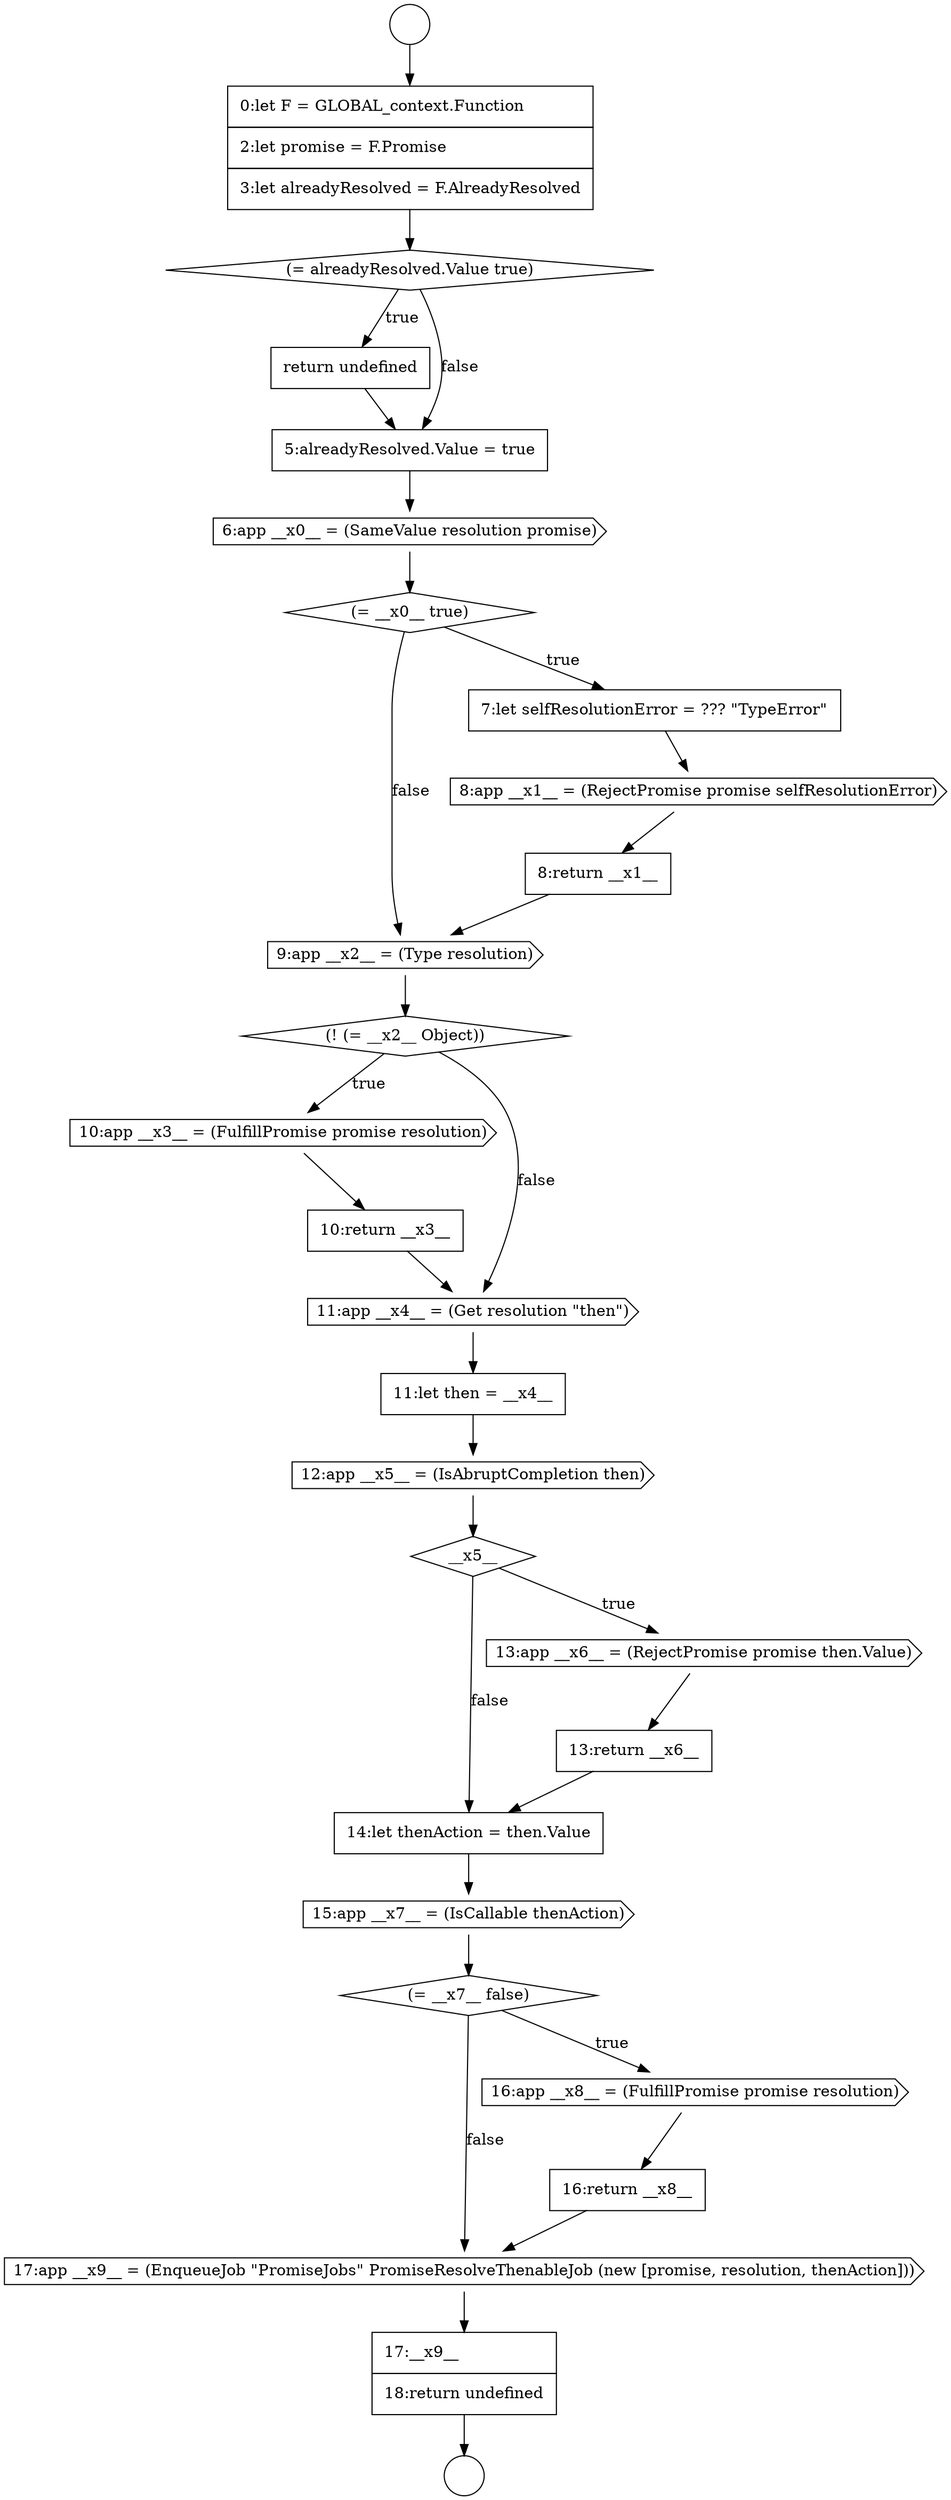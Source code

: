 digraph {
  node17473 [shape=cds, label=<<font color="black">10:app __x3__ = (FulfillPromise promise resolution)</font>> color="black" fillcolor="white" style=filled]
  node17481 [shape=none, margin=0, label=<<font color="black">
    <table border="0" cellborder="1" cellspacing="0" cellpadding="10">
      <tr><td align="left">14:let thenAction = then.Value</td></tr>
    </table>
  </font>> color="black" fillcolor="white" style=filled]
  node17466 [shape=cds, label=<<font color="black">6:app __x0__ = (SameValue resolution promise)</font>> color="black" fillcolor="white" style=filled]
  node17485 [shape=none, margin=0, label=<<font color="black">
    <table border="0" cellborder="1" cellspacing="0" cellpadding="10">
      <tr><td align="left">16:return __x8__</td></tr>
    </table>
  </font>> color="black" fillcolor="white" style=filled]
  node17470 [shape=none, margin=0, label=<<font color="black">
    <table border="0" cellborder="1" cellspacing="0" cellpadding="10">
      <tr><td align="left">8:return __x1__</td></tr>
    </table>
  </font>> color="black" fillcolor="white" style=filled]
  node17486 [shape=cds, label=<<font color="black">17:app __x9__ = (EnqueueJob &quot;PromiseJobs&quot; PromiseResolveThenableJob (new [promise, resolution, thenAction]))</font>> color="black" fillcolor="white" style=filled]
  node17467 [shape=diamond, label=<<font color="black">(= __x0__ true)</font>> color="black" fillcolor="white" style=filled]
  node17477 [shape=cds, label=<<font color="black">12:app __x5__ = (IsAbruptCompletion then)</font>> color="black" fillcolor="white" style=filled]
  node17462 [shape=none, margin=0, label=<<font color="black">
    <table border="0" cellborder="1" cellspacing="0" cellpadding="10">
      <tr><td align="left">0:let F = GLOBAL_context.Function</td></tr>
      <tr><td align="left">2:let promise = F.Promise</td></tr>
      <tr><td align="left">3:let alreadyResolved = F.AlreadyResolved</td></tr>
    </table>
  </font>> color="black" fillcolor="white" style=filled]
  node17478 [shape=diamond, label=<<font color="black">__x5__</font>> color="black" fillcolor="white" style=filled]
  node17482 [shape=cds, label=<<font color="black">15:app __x7__ = (IsCallable thenAction)</font>> color="black" fillcolor="white" style=filled]
  node17471 [shape=cds, label=<<font color="black">9:app __x2__ = (Type resolution)</font>> color="black" fillcolor="white" style=filled]
  node17468 [shape=none, margin=0, label=<<font color="black">
    <table border="0" cellborder="1" cellspacing="0" cellpadding="10">
      <tr><td align="left">7:let selfResolutionError = ??? &quot;TypeError&quot;</td></tr>
    </table>
  </font>> color="black" fillcolor="white" style=filled]
  node17480 [shape=none, margin=0, label=<<font color="black">
    <table border="0" cellborder="1" cellspacing="0" cellpadding="10">
      <tr><td align="left">13:return __x6__</td></tr>
    </table>
  </font>> color="black" fillcolor="white" style=filled]
  node17461 [shape=circle label=" " color="black" fillcolor="white" style=filled]
  node17483 [shape=diamond, label=<<font color="black">(= __x7__ false)</font>> color="black" fillcolor="white" style=filled]
  node17479 [shape=cds, label=<<font color="black">13:app __x6__ = (RejectPromise promise then.Value)</font>> color="black" fillcolor="white" style=filled]
  node17464 [shape=none, margin=0, label=<<font color="black">
    <table border="0" cellborder="1" cellspacing="0" cellpadding="10">
      <tr><td align="left">return undefined</td></tr>
    </table>
  </font>> color="black" fillcolor="white" style=filled]
  node17469 [shape=cds, label=<<font color="black">8:app __x1__ = (RejectPromise promise selfResolutionError)</font>> color="black" fillcolor="white" style=filled]
  node17484 [shape=cds, label=<<font color="black">16:app __x8__ = (FulfillPromise promise resolution)</font>> color="black" fillcolor="white" style=filled]
  node17475 [shape=cds, label=<<font color="black">11:app __x4__ = (Get resolution &quot;then&quot;)</font>> color="black" fillcolor="white" style=filled]
  node17463 [shape=diamond, label=<<font color="black">(= alreadyResolved.Value true)</font>> color="black" fillcolor="white" style=filled]
  node17487 [shape=none, margin=0, label=<<font color="black">
    <table border="0" cellborder="1" cellspacing="0" cellpadding="10">
      <tr><td align="left">17:__x9__</td></tr>
      <tr><td align="left">18:return undefined</td></tr>
    </table>
  </font>> color="black" fillcolor="white" style=filled]
  node17472 [shape=diamond, label=<<font color="black">(! (= __x2__ Object))</font>> color="black" fillcolor="white" style=filled]
  node17474 [shape=none, margin=0, label=<<font color="black">
    <table border="0" cellborder="1" cellspacing="0" cellpadding="10">
      <tr><td align="left">10:return __x3__</td></tr>
    </table>
  </font>> color="black" fillcolor="white" style=filled]
  node17476 [shape=none, margin=0, label=<<font color="black">
    <table border="0" cellborder="1" cellspacing="0" cellpadding="10">
      <tr><td align="left">11:let then = __x4__</td></tr>
    </table>
  </font>> color="black" fillcolor="white" style=filled]
  node17460 [shape=circle label=" " color="black" fillcolor="white" style=filled]
  node17465 [shape=none, margin=0, label=<<font color="black">
    <table border="0" cellborder="1" cellspacing="0" cellpadding="10">
      <tr><td align="left">5:alreadyResolved.Value = true</td></tr>
    </table>
  </font>> color="black" fillcolor="white" style=filled]
  node17466 -> node17467 [ color="black"]
  node17470 -> node17471 [ color="black"]
  node17467 -> node17468 [label=<<font color="black">true</font>> color="black"]
  node17467 -> node17471 [label=<<font color="black">false</font>> color="black"]
  node17479 -> node17480 [ color="black"]
  node17460 -> node17462 [ color="black"]
  node17462 -> node17463 [ color="black"]
  node17477 -> node17478 [ color="black"]
  node17480 -> node17481 [ color="black"]
  node17471 -> node17472 [ color="black"]
  node17464 -> node17465 [ color="black"]
  node17473 -> node17474 [ color="black"]
  node17486 -> node17487 [ color="black"]
  node17483 -> node17484 [label=<<font color="black">true</font>> color="black"]
  node17483 -> node17486 [label=<<font color="black">false</font>> color="black"]
  node17469 -> node17470 [ color="black"]
  node17475 -> node17476 [ color="black"]
  node17468 -> node17469 [ color="black"]
  node17472 -> node17473 [label=<<font color="black">true</font>> color="black"]
  node17472 -> node17475 [label=<<font color="black">false</font>> color="black"]
  node17463 -> node17464 [label=<<font color="black">true</font>> color="black"]
  node17463 -> node17465 [label=<<font color="black">false</font>> color="black"]
  node17474 -> node17475 [ color="black"]
  node17478 -> node17479 [label=<<font color="black">true</font>> color="black"]
  node17478 -> node17481 [label=<<font color="black">false</font>> color="black"]
  node17484 -> node17485 [ color="black"]
  node17465 -> node17466 [ color="black"]
  node17476 -> node17477 [ color="black"]
  node17482 -> node17483 [ color="black"]
  node17481 -> node17482 [ color="black"]
  node17487 -> node17461 [ color="black"]
  node17485 -> node17486 [ color="black"]
}
